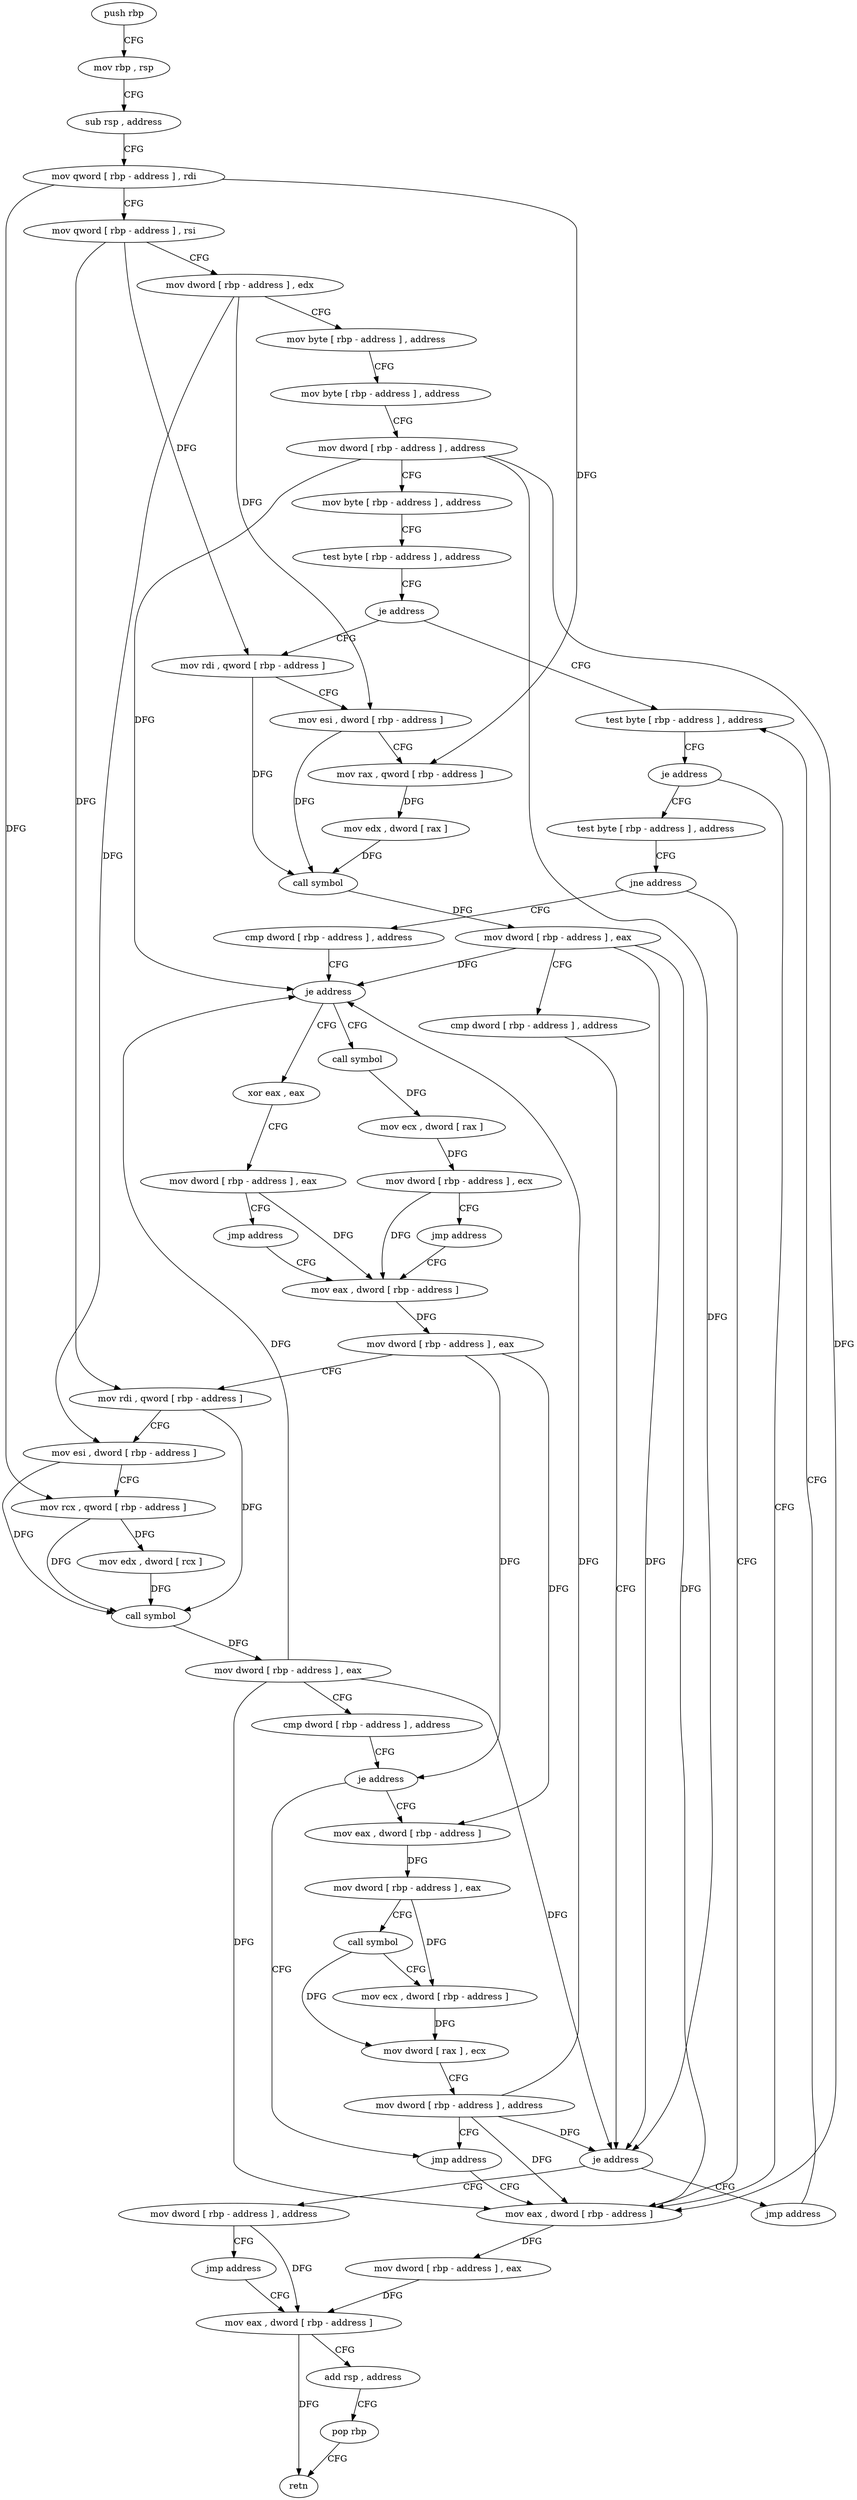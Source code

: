 digraph "func" {
"194112" [label = "push rbp" ]
"194113" [label = "mov rbp , rsp" ]
"194116" [label = "sub rsp , address" ]
"194120" [label = "mov qword [ rbp - address ] , rdi" ]
"194124" [label = "mov qword [ rbp - address ] , rsi" ]
"194128" [label = "mov dword [ rbp - address ] , edx" ]
"194131" [label = "mov byte [ rbp - address ] , address" ]
"194135" [label = "mov byte [ rbp - address ] , address" ]
"194139" [label = "mov dword [ rbp - address ] , address" ]
"194146" [label = "mov byte [ rbp - address ] , address" ]
"194150" [label = "test byte [ rbp - address ] , address" ]
"194154" [label = "je address" ]
"194208" [label = "test byte [ rbp - address ] , address" ]
"194160" [label = "mov rdi , qword [ rbp - address ]" ]
"194212" [label = "je address" ]
"194328" [label = "mov eax , dword [ rbp - address ]" ]
"194218" [label = "test byte [ rbp - address ] , address" ]
"194164" [label = "mov esi , dword [ rbp - address ]" ]
"194167" [label = "mov rax , qword [ rbp - address ]" ]
"194171" [label = "mov edx , dword [ rax ]" ]
"194173" [label = "call symbol" ]
"194178" [label = "mov dword [ rbp - address ] , eax" ]
"194181" [label = "cmp dword [ rbp - address ] , address" ]
"194185" [label = "je address" ]
"194203" [label = "jmp address" ]
"194191" [label = "mov dword [ rbp - address ] , address" ]
"194331" [label = "mov dword [ rbp - address ] , eax" ]
"194334" [label = "mov eax , dword [ rbp - address ]" ]
"194222" [label = "jne address" ]
"194228" [label = "cmp dword [ rbp - address ] , address" ]
"194198" [label = "jmp address" ]
"194232" [label = "je address" ]
"194253" [label = "xor eax , eax" ]
"194238" [label = "call symbol" ]
"194337" [label = "add rsp , address" ]
"194341" [label = "pop rbp" ]
"194342" [label = "retn" ]
"194255" [label = "mov dword [ rbp - address ] , eax" ]
"194258" [label = "jmp address" ]
"194263" [label = "mov eax , dword [ rbp - address ]" ]
"194243" [label = "mov ecx , dword [ rax ]" ]
"194245" [label = "mov dword [ rbp - address ] , ecx" ]
"194248" [label = "jmp address" ]
"194266" [label = "mov dword [ rbp - address ] , eax" ]
"194269" [label = "mov rdi , qword [ rbp - address ]" ]
"194273" [label = "mov esi , dword [ rbp - address ]" ]
"194276" [label = "mov rcx , qword [ rbp - address ]" ]
"194280" [label = "mov edx , dword [ rcx ]" ]
"194282" [label = "call symbol" ]
"194287" [label = "mov dword [ rbp - address ] , eax" ]
"194290" [label = "cmp dword [ rbp - address ] , address" ]
"194294" [label = "je address" ]
"194323" [label = "jmp address" ]
"194300" [label = "mov eax , dword [ rbp - address ]" ]
"194303" [label = "mov dword [ rbp - address ] , eax" ]
"194306" [label = "call symbol" ]
"194311" [label = "mov ecx , dword [ rbp - address ]" ]
"194314" [label = "mov dword [ rax ] , ecx" ]
"194316" [label = "mov dword [ rbp - address ] , address" ]
"194112" -> "194113" [ label = "CFG" ]
"194113" -> "194116" [ label = "CFG" ]
"194116" -> "194120" [ label = "CFG" ]
"194120" -> "194124" [ label = "CFG" ]
"194120" -> "194167" [ label = "DFG" ]
"194120" -> "194276" [ label = "DFG" ]
"194124" -> "194128" [ label = "CFG" ]
"194124" -> "194160" [ label = "DFG" ]
"194124" -> "194269" [ label = "DFG" ]
"194128" -> "194131" [ label = "CFG" ]
"194128" -> "194164" [ label = "DFG" ]
"194128" -> "194273" [ label = "DFG" ]
"194131" -> "194135" [ label = "CFG" ]
"194135" -> "194139" [ label = "CFG" ]
"194139" -> "194146" [ label = "CFG" ]
"194139" -> "194185" [ label = "DFG" ]
"194139" -> "194328" [ label = "DFG" ]
"194139" -> "194232" [ label = "DFG" ]
"194146" -> "194150" [ label = "CFG" ]
"194150" -> "194154" [ label = "CFG" ]
"194154" -> "194208" [ label = "CFG" ]
"194154" -> "194160" [ label = "CFG" ]
"194208" -> "194212" [ label = "CFG" ]
"194160" -> "194164" [ label = "CFG" ]
"194160" -> "194173" [ label = "DFG" ]
"194212" -> "194328" [ label = "CFG" ]
"194212" -> "194218" [ label = "CFG" ]
"194328" -> "194331" [ label = "DFG" ]
"194218" -> "194222" [ label = "CFG" ]
"194164" -> "194167" [ label = "CFG" ]
"194164" -> "194173" [ label = "DFG" ]
"194167" -> "194171" [ label = "DFG" ]
"194171" -> "194173" [ label = "DFG" ]
"194173" -> "194178" [ label = "DFG" ]
"194178" -> "194181" [ label = "CFG" ]
"194178" -> "194185" [ label = "DFG" ]
"194178" -> "194328" [ label = "DFG" ]
"194178" -> "194232" [ label = "DFG" ]
"194181" -> "194185" [ label = "CFG" ]
"194185" -> "194203" [ label = "CFG" ]
"194185" -> "194191" [ label = "CFG" ]
"194203" -> "194208" [ label = "CFG" ]
"194191" -> "194198" [ label = "CFG" ]
"194191" -> "194334" [ label = "DFG" ]
"194331" -> "194334" [ label = "DFG" ]
"194334" -> "194337" [ label = "CFG" ]
"194334" -> "194342" [ label = "DFG" ]
"194222" -> "194328" [ label = "CFG" ]
"194222" -> "194228" [ label = "CFG" ]
"194228" -> "194232" [ label = "CFG" ]
"194198" -> "194334" [ label = "CFG" ]
"194232" -> "194253" [ label = "CFG" ]
"194232" -> "194238" [ label = "CFG" ]
"194253" -> "194255" [ label = "CFG" ]
"194238" -> "194243" [ label = "DFG" ]
"194337" -> "194341" [ label = "CFG" ]
"194341" -> "194342" [ label = "CFG" ]
"194255" -> "194258" [ label = "CFG" ]
"194255" -> "194263" [ label = "DFG" ]
"194258" -> "194263" [ label = "CFG" ]
"194263" -> "194266" [ label = "DFG" ]
"194243" -> "194245" [ label = "DFG" ]
"194245" -> "194248" [ label = "CFG" ]
"194245" -> "194263" [ label = "DFG" ]
"194248" -> "194263" [ label = "CFG" ]
"194266" -> "194269" [ label = "CFG" ]
"194266" -> "194294" [ label = "DFG" ]
"194266" -> "194300" [ label = "DFG" ]
"194269" -> "194273" [ label = "CFG" ]
"194269" -> "194282" [ label = "DFG" ]
"194273" -> "194276" [ label = "CFG" ]
"194273" -> "194282" [ label = "DFG" ]
"194276" -> "194280" [ label = "DFG" ]
"194276" -> "194282" [ label = "DFG" ]
"194280" -> "194282" [ label = "DFG" ]
"194282" -> "194287" [ label = "DFG" ]
"194287" -> "194290" [ label = "CFG" ]
"194287" -> "194185" [ label = "DFG" ]
"194287" -> "194328" [ label = "DFG" ]
"194287" -> "194232" [ label = "DFG" ]
"194290" -> "194294" [ label = "CFG" ]
"194294" -> "194323" [ label = "CFG" ]
"194294" -> "194300" [ label = "CFG" ]
"194323" -> "194328" [ label = "CFG" ]
"194300" -> "194303" [ label = "DFG" ]
"194303" -> "194306" [ label = "CFG" ]
"194303" -> "194311" [ label = "DFG" ]
"194306" -> "194311" [ label = "CFG" ]
"194306" -> "194314" [ label = "DFG" ]
"194311" -> "194314" [ label = "DFG" ]
"194314" -> "194316" [ label = "CFG" ]
"194316" -> "194323" [ label = "CFG" ]
"194316" -> "194185" [ label = "DFG" ]
"194316" -> "194328" [ label = "DFG" ]
"194316" -> "194232" [ label = "DFG" ]
}
